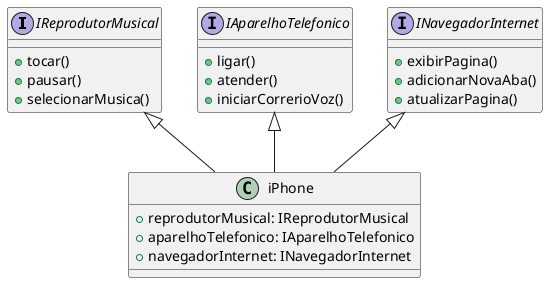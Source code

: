 uml
@startuml iPhone
interface IReprodutorMusical {
    + tocar()
    + pausar()
    + selecionarMusica()
}

interface IAparelhoTelefonico {
    + ligar()
    + atender()
    + iniciarCorrerioVoz()
}

interface INavegadorInternet {
    + exibirPagina()
    + adicionarNovaAba()
    + atualizarPagina()
}

class iPhone {
    + reprodutorMusical: IReprodutorMusical
    + aparelhoTelefonico: IAparelhoTelefonico
    + navegadorInternet: INavegadorInternet
}

IReprodutorMusical <|-- iPhone
IAparelhoTelefonico <|-- iPhone
INavegadorInternet <|-- iPhone
@enduml
